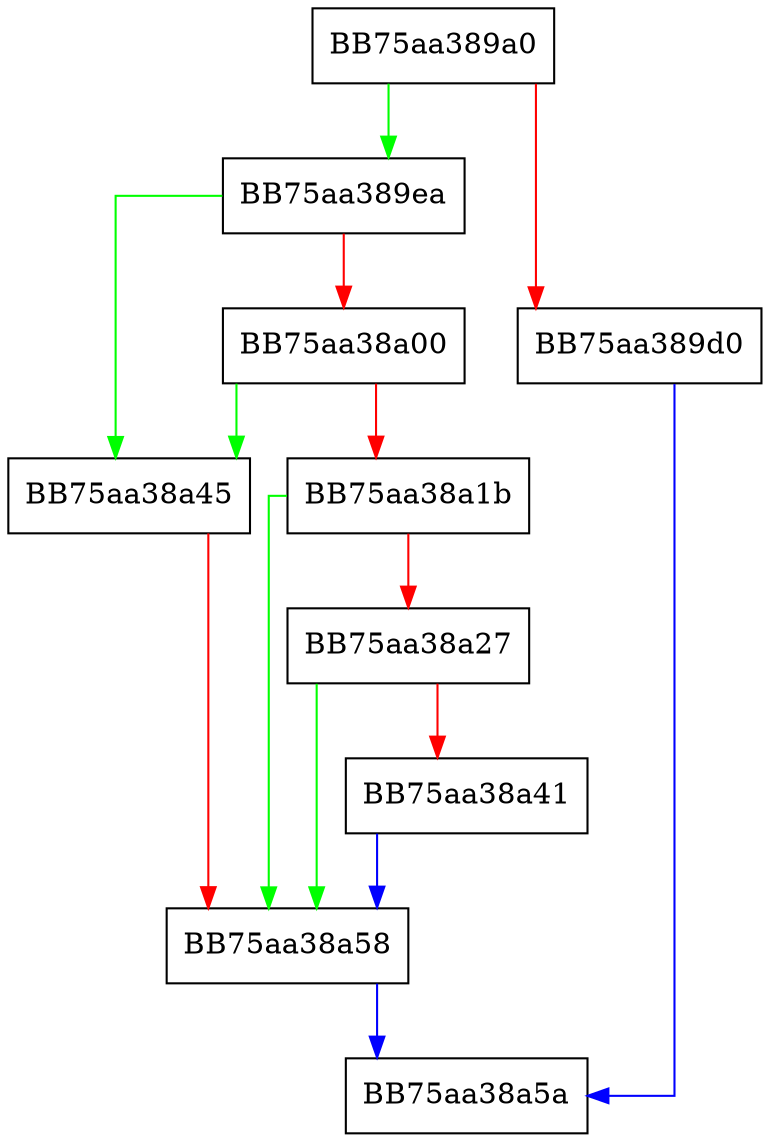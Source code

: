 digraph getLocal {
  node [shape="box"];
  graph [splines=ortho];
  BB75aa389a0 -> BB75aa389ea [color="green"];
  BB75aa389a0 -> BB75aa389d0 [color="red"];
  BB75aa389d0 -> BB75aa38a5a [color="blue"];
  BB75aa389ea -> BB75aa38a45 [color="green"];
  BB75aa389ea -> BB75aa38a00 [color="red"];
  BB75aa38a00 -> BB75aa38a45 [color="green"];
  BB75aa38a00 -> BB75aa38a1b [color="red"];
  BB75aa38a1b -> BB75aa38a58 [color="green"];
  BB75aa38a1b -> BB75aa38a27 [color="red"];
  BB75aa38a27 -> BB75aa38a58 [color="green"];
  BB75aa38a27 -> BB75aa38a41 [color="red"];
  BB75aa38a41 -> BB75aa38a58 [color="blue"];
  BB75aa38a45 -> BB75aa38a58 [color="red"];
  BB75aa38a58 -> BB75aa38a5a [color="blue"];
}